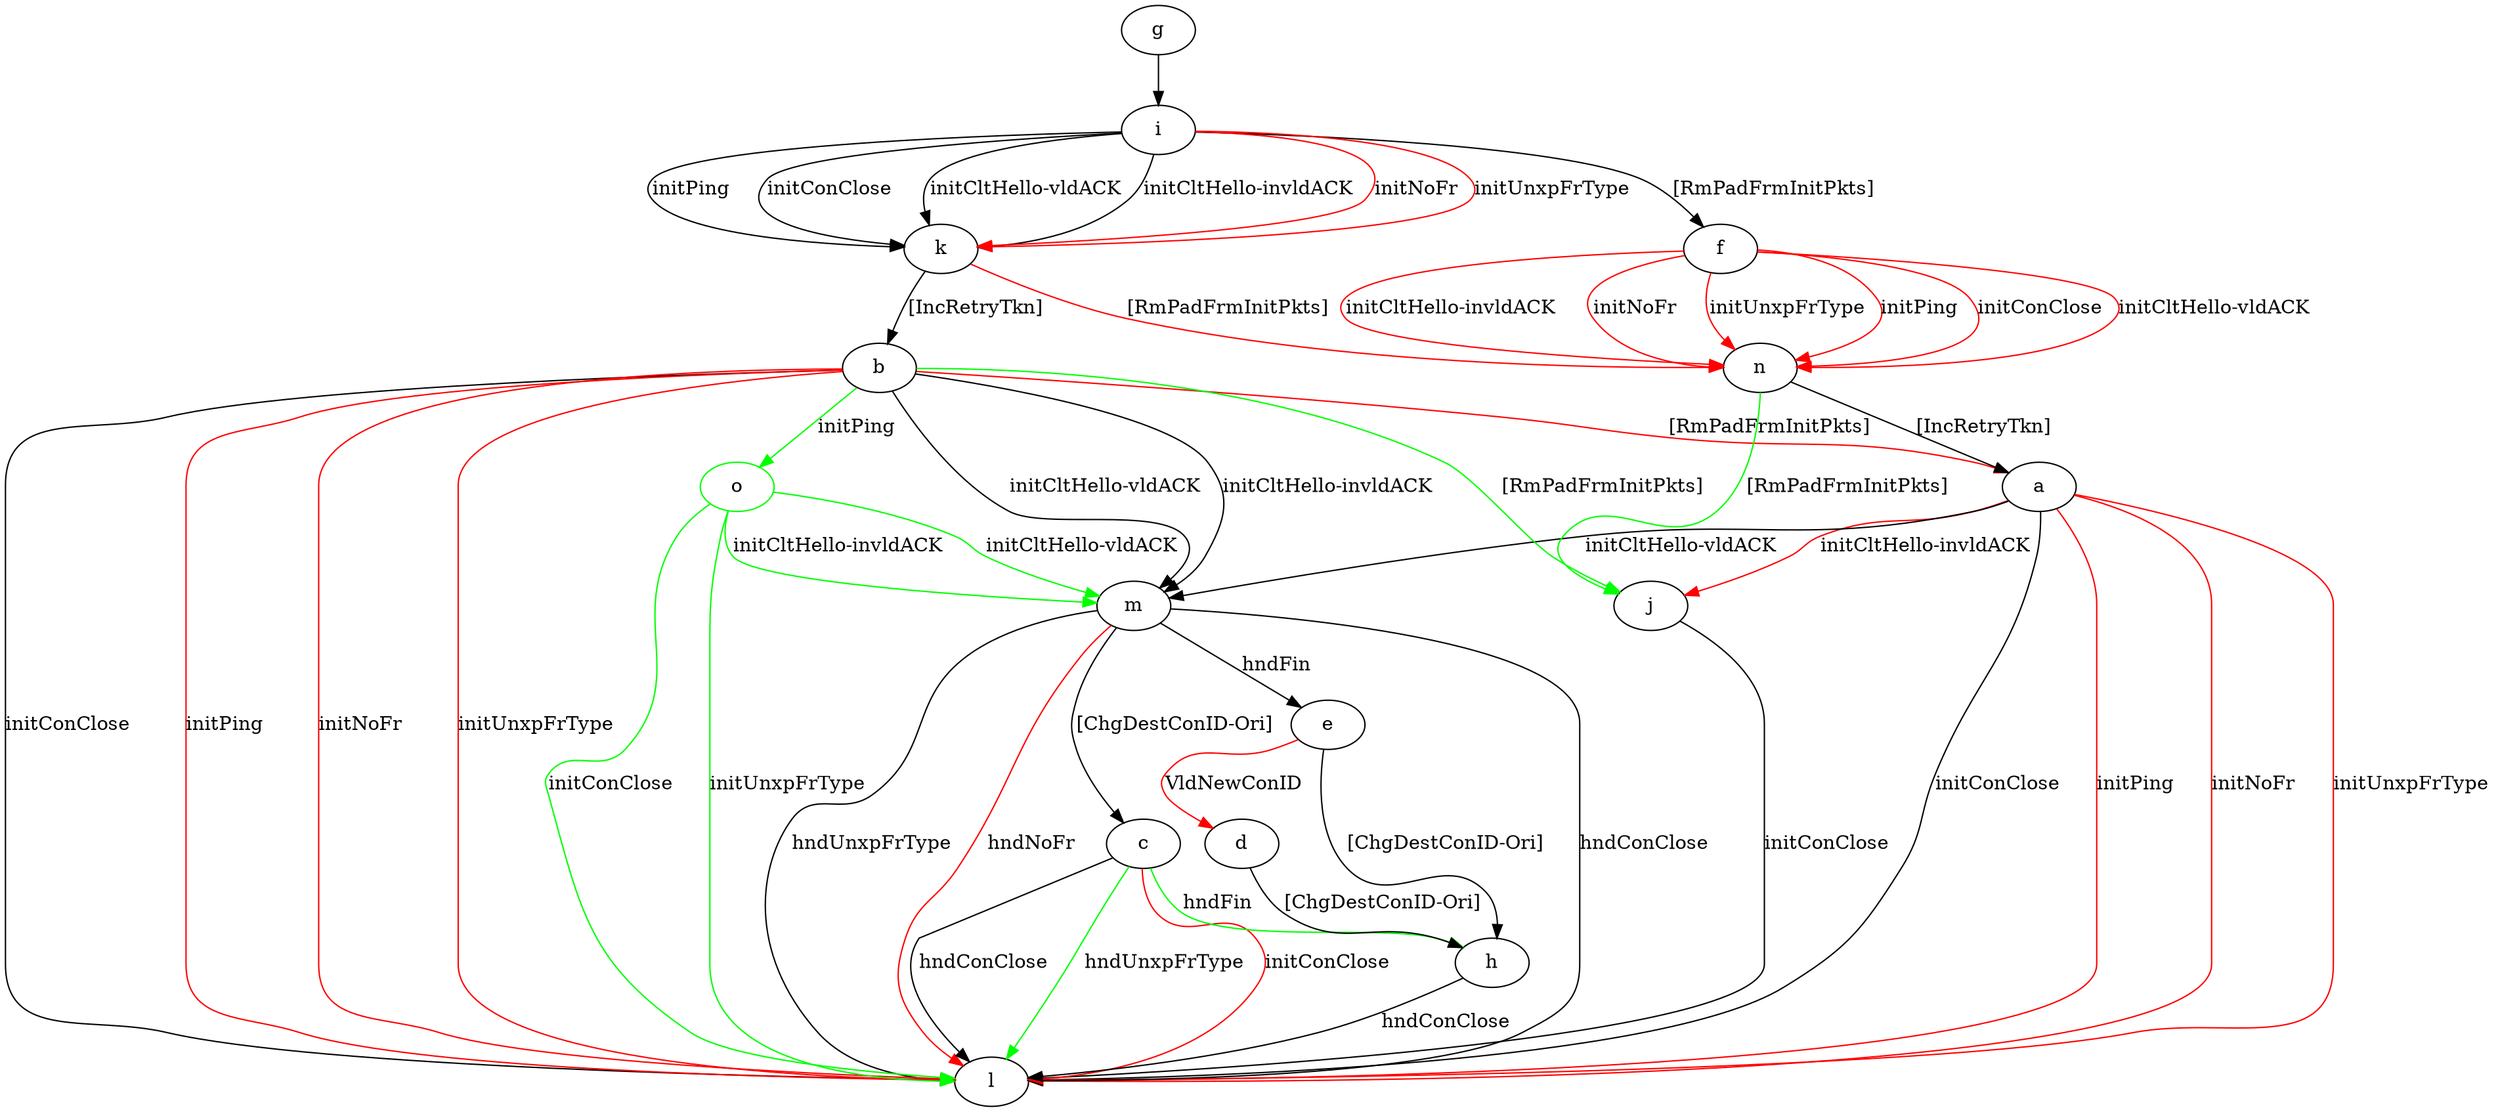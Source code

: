 digraph "" {
	a -> j	[key=0,
		color=red,
		label="initCltHello-invldACK "];
	a -> l	[key=0,
		label="initConClose "];
	a -> l	[key=1,
		color=red,
		label="initPing "];
	a -> l	[key=2,
		color=red,
		label="initNoFr "];
	a -> l	[key=3,
		color=red,
		label="initUnxpFrType "];
	a -> m	[key=0,
		label="initCltHello-vldACK "];
	b -> a	[key=0,
		color=red,
		label="[RmPadFrmInitPkts] "];
	b -> j	[key=0,
		color=green,
		label="[RmPadFrmInitPkts] "];
	b -> l	[key=0,
		label="initConClose "];
	b -> l	[key=1,
		color=red,
		label="initPing "];
	b -> l	[key=2,
		color=red,
		label="initNoFr "];
	b -> l	[key=3,
		color=red,
		label="initUnxpFrType "];
	b -> m	[key=0,
		label="initCltHello-vldACK "];
	b -> m	[key=1,
		label="initCltHello-invldACK "];
	o	[color=green];
	b -> o	[key=0,
		color=green,
		label="initPing "];
	c -> h	[key=0,
		color=green,
		label="hndFin "];
	c -> l	[key=0,
		label="hndConClose "];
	c -> l	[key=1,
		color=green,
		label="hndUnxpFrType "];
	c -> l	[key=2,
		color=red,
		label="initConClose "];
	d -> h	[key=0,
		label="[ChgDestConID-Ori] "];
	e -> d	[key=0,
		color=red,
		label="VldNewConID "];
	e -> h	[key=0,
		label="[ChgDestConID-Ori] "];
	f -> n	[key=0,
		color=red,
		label="initPing "];
	f -> n	[key=1,
		color=red,
		label="initConClose "];
	f -> n	[key=2,
		color=red,
		label="initCltHello-vldACK "];
	f -> n	[key=3,
		color=red,
		label="initCltHello-invldACK "];
	f -> n	[key=4,
		color=red,
		label="initNoFr "];
	f -> n	[key=5,
		color=red,
		label="initUnxpFrType "];
	g -> i	[key=0];
	h -> l	[key=0,
		label="hndConClose "];
	i -> f	[key=0,
		label="[RmPadFrmInitPkts] "];
	i -> k	[key=0,
		label="initPing "];
	i -> k	[key=1,
		label="initConClose "];
	i -> k	[key=2,
		label="initCltHello-vldACK "];
	i -> k	[key=3,
		label="initCltHello-invldACK "];
	i -> k	[key=4,
		color=red,
		label="initNoFr "];
	i -> k	[key=5,
		color=red,
		label="initUnxpFrType "];
	j -> l	[key=0,
		label="initConClose "];
	k -> b	[key=0,
		label="[IncRetryTkn] "];
	k -> n	[key=0,
		color=red,
		label="[RmPadFrmInitPkts] "];
	m -> c	[key=0,
		label="[ChgDestConID-Ori] "];
	m -> e	[key=0,
		label="hndFin "];
	m -> l	[key=0,
		label="hndConClose "];
	m -> l	[key=1,
		label="hndUnxpFrType "];
	m -> l	[key=2,
		color=red,
		label="hndNoFr "];
	n -> a	[key=0,
		label="[IncRetryTkn] "];
	n -> j	[key=0,
		color=green,
		label="[RmPadFrmInitPkts] "];
	o -> l	[key=0,
		color=green,
		label="initConClose "];
	o -> l	[key=1,
		color=green,
		label="initUnxpFrType "];
	o -> m	[key=0,
		color=green,
		label="initCltHello-vldACK "];
	o -> m	[key=1,
		color=green,
		label="initCltHello-invldACK "];
}
